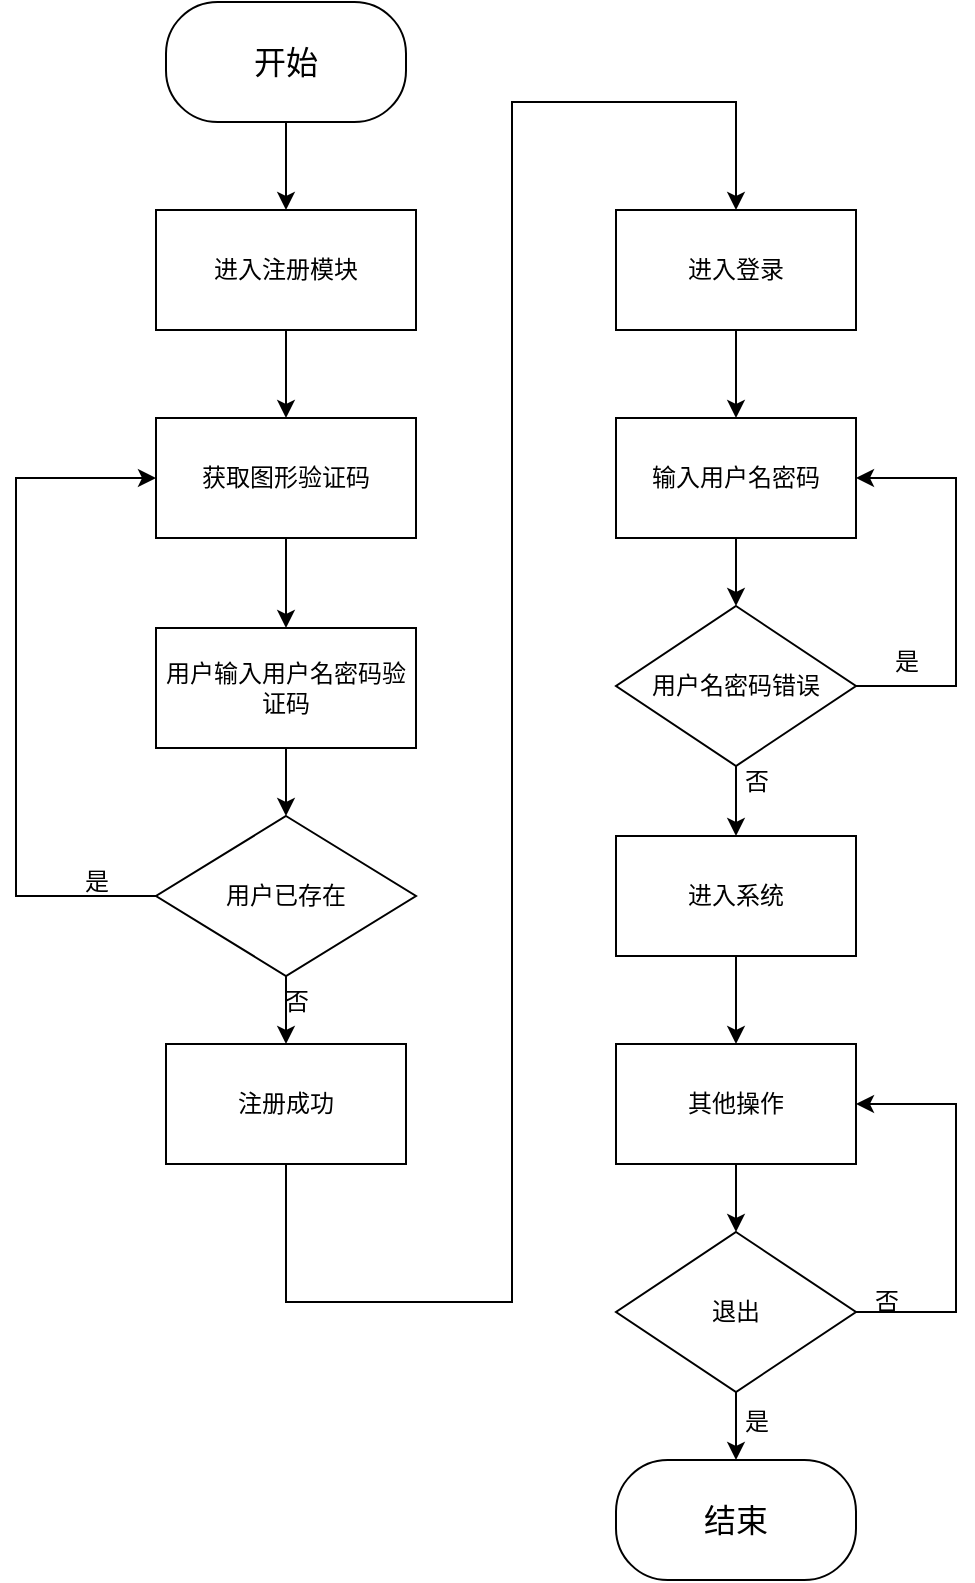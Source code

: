 <mxfile>
    <diagram id="utQAnZ7Tl9ALv5vLHOke" name="第 1 页">
        <mxGraphModel dx="2104" dy="959" grid="1" gridSize="10" guides="1" tooltips="1" connect="1" arrows="1" fold="1" page="0" pageScale="1" pageWidth="827" pageHeight="1169" math="0" shadow="0">
            <root>
                <mxCell id="0"/>
                <mxCell id="1" parent="0"/>
                <mxCell id="39" style="edgeStyle=none;html=1;exitX=0.5;exitY=1;exitDx=0;exitDy=0;entryX=0.5;entryY=0;entryDx=0;entryDy=0;fontSize=12;" edge="1" parent="1" source="2" target="5">
                    <mxGeometry relative="1" as="geometry"/>
                </mxCell>
                <mxCell id="2" value="开始" style="whiteSpace=wrap;html=1;fillColor=none;rounded=1;arcSize=43;fontSize=16;flipV=0;" vertex="1" parent="1">
                    <mxGeometry x="-35" y="150" width="120" height="60" as="geometry"/>
                </mxCell>
                <mxCell id="40" style="edgeStyle=none;html=1;exitX=0.5;exitY=1;exitDx=0;exitDy=0;entryX=0.5;entryY=0;entryDx=0;entryDy=0;fontSize=12;" edge="1" parent="1" source="5" target="6">
                    <mxGeometry relative="1" as="geometry"/>
                </mxCell>
                <mxCell id="5" value="进入注册模块" style="rounded=0;whiteSpace=wrap;html=1;fontSize=12;fillColor=none;flipV=0;" vertex="1" parent="1">
                    <mxGeometry x="-40" y="254" width="130" height="60" as="geometry"/>
                </mxCell>
                <mxCell id="41" style="edgeStyle=none;html=1;exitX=0.5;exitY=1;exitDx=0;exitDy=0;entryX=0.5;entryY=0;entryDx=0;entryDy=0;fontSize=12;" edge="1" parent="1" source="6" target="10">
                    <mxGeometry relative="1" as="geometry"/>
                </mxCell>
                <mxCell id="6" value="获取图形验证码" style="rounded=0;whiteSpace=wrap;html=1;fontSize=12;fillColor=none;flipV=0;" vertex="1" parent="1">
                    <mxGeometry x="-40" y="358" width="130" height="60" as="geometry"/>
                </mxCell>
                <mxCell id="42" style="edgeStyle=none;html=1;exitX=0.5;exitY=1;exitDx=0;exitDy=0;entryX=0.5;entryY=0;entryDx=0;entryDy=0;fontSize=12;" edge="1" parent="1" source="10" target="12">
                    <mxGeometry relative="1" as="geometry"/>
                </mxCell>
                <mxCell id="10" value="用户输入用户名密码验证码" style="rounded=0;whiteSpace=wrap;html=1;fontSize=12;fillColor=none;flipV=0;" vertex="1" parent="1">
                    <mxGeometry x="-40" y="463" width="130" height="60" as="geometry"/>
                </mxCell>
                <mxCell id="43" style="edgeStyle=none;html=1;exitX=0.5;exitY=1;exitDx=0;exitDy=0;entryX=0.5;entryY=0;entryDx=0;entryDy=0;fontSize=12;" edge="1" parent="1" source="12" target="14">
                    <mxGeometry relative="1" as="geometry"/>
                </mxCell>
                <mxCell id="49" style="edgeStyle=orthogonalEdgeStyle;rounded=0;html=1;exitX=0;exitY=0.5;exitDx=0;exitDy=0;entryX=0;entryY=0.5;entryDx=0;entryDy=0;fontSize=12;" edge="1" parent="1" source="12" target="6">
                    <mxGeometry relative="1" as="geometry">
                        <Array as="points">
                            <mxPoint x="-110" y="597"/>
                            <mxPoint x="-110" y="388"/>
                        </Array>
                    </mxGeometry>
                </mxCell>
                <mxCell id="12" value="用户已存在" style="rhombus;whiteSpace=wrap;html=1;rounded=0;fontSize=12;fillColor=none;flipV=0;" vertex="1" parent="1">
                    <mxGeometry x="-40" y="557" width="130" height="80" as="geometry"/>
                </mxCell>
                <mxCell id="50" style="edgeStyle=orthogonalEdgeStyle;rounded=0;html=1;entryX=0.5;entryY=0;entryDx=0;entryDy=0;fontSize=12;exitX=0.5;exitY=1;exitDx=0;exitDy=0;" edge="1" parent="1" source="14" target="16">
                    <mxGeometry relative="1" as="geometry">
                        <Array as="points">
                            <mxPoint x="25" y="800"/>
                            <mxPoint x="138" y="800"/>
                            <mxPoint x="138" y="200"/>
                            <mxPoint x="250" y="200"/>
                        </Array>
                    </mxGeometry>
                </mxCell>
                <mxCell id="14" value="注册成功" style="whiteSpace=wrap;html=1;rounded=0;fontSize=12;fillColor=none;flipV=0;" vertex="1" parent="1">
                    <mxGeometry x="-35" y="671" width="120" height="60" as="geometry"/>
                </mxCell>
                <mxCell id="53" style="edgeStyle=orthogonalEdgeStyle;rounded=0;html=1;exitX=0.5;exitY=1;exitDx=0;exitDy=0;entryX=0.5;entryY=0;entryDx=0;entryDy=0;fontSize=12;" edge="1" parent="1" source="16" target="18">
                    <mxGeometry relative="1" as="geometry"/>
                </mxCell>
                <mxCell id="16" value="进入登录" style="whiteSpace=wrap;html=1;rounded=0;fontSize=12;fillColor=none;flipV=0;" vertex="1" parent="1">
                    <mxGeometry x="190" y="254" width="120" height="60" as="geometry"/>
                </mxCell>
                <mxCell id="54" style="edgeStyle=orthogonalEdgeStyle;rounded=0;html=1;exitX=0.5;exitY=1;exitDx=0;exitDy=0;entryX=0.5;entryY=0;entryDx=0;entryDy=0;fontSize=12;" edge="1" parent="1" source="18" target="24">
                    <mxGeometry relative="1" as="geometry"/>
                </mxCell>
                <mxCell id="18" value="输入用户名密码" style="whiteSpace=wrap;html=1;rounded=0;fontSize=12;fillColor=none;flipV=0;" vertex="1" parent="1">
                    <mxGeometry x="190" y="358" width="120" height="60" as="geometry"/>
                </mxCell>
                <mxCell id="55" style="edgeStyle=orthogonalEdgeStyle;rounded=0;html=1;exitX=0.5;exitY=1;exitDx=0;exitDy=0;entryX=0.5;entryY=0;entryDx=0;entryDy=0;fontSize=12;" edge="1" parent="1" source="24" target="26">
                    <mxGeometry relative="1" as="geometry"/>
                </mxCell>
                <mxCell id="60" style="edgeStyle=orthogonalEdgeStyle;rounded=0;html=1;entryX=1;entryY=0.5;entryDx=0;entryDy=0;fontSize=12;" edge="1" parent="1" source="24" target="18">
                    <mxGeometry relative="1" as="geometry">
                        <Array as="points">
                            <mxPoint x="360" y="492"/>
                            <mxPoint x="360" y="388"/>
                        </Array>
                    </mxGeometry>
                </mxCell>
                <mxCell id="24" value="用户名密码错误" style="rhombus;whiteSpace=wrap;html=1;rounded=0;fontSize=12;fillColor=none;flipV=0;" vertex="1" parent="1">
                    <mxGeometry x="190" y="452" width="120" height="80" as="geometry"/>
                </mxCell>
                <mxCell id="56" style="edgeStyle=orthogonalEdgeStyle;rounded=0;html=1;exitX=0.5;exitY=1;exitDx=0;exitDy=0;entryX=0.5;entryY=0;entryDx=0;entryDy=0;fontSize=12;" edge="1" parent="1" source="26" target="28">
                    <mxGeometry relative="1" as="geometry"/>
                </mxCell>
                <mxCell id="26" value="进入系统" style="whiteSpace=wrap;html=1;rounded=0;fontSize=12;fillColor=none;flipV=0;" vertex="1" parent="1">
                    <mxGeometry x="190" y="567" width="120" height="60" as="geometry"/>
                </mxCell>
                <mxCell id="57" style="edgeStyle=orthogonalEdgeStyle;rounded=0;html=1;exitX=0.5;exitY=1;exitDx=0;exitDy=0;entryX=0.5;entryY=0;entryDx=0;entryDy=0;fontSize=12;" edge="1" parent="1" source="28" target="32">
                    <mxGeometry relative="1" as="geometry"/>
                </mxCell>
                <mxCell id="28" value="其他操作" style="whiteSpace=wrap;html=1;rounded=0;fontSize=12;fillColor=none;flipV=0;" vertex="1" parent="1">
                    <mxGeometry x="190" y="671" width="120" height="60" as="geometry"/>
                </mxCell>
                <mxCell id="58" style="edgeStyle=orthogonalEdgeStyle;rounded=0;html=1;exitX=0.5;exitY=1;exitDx=0;exitDy=0;entryX=0.5;entryY=0;entryDx=0;entryDy=0;fontSize=12;" edge="1" parent="1" source="32" target="34">
                    <mxGeometry relative="1" as="geometry"/>
                </mxCell>
                <mxCell id="62" style="edgeStyle=orthogonalEdgeStyle;rounded=0;html=1;exitX=1;exitY=0.5;exitDx=0;exitDy=0;entryX=1;entryY=0.5;entryDx=0;entryDy=0;fontSize=12;" edge="1" parent="1" source="32" target="28">
                    <mxGeometry relative="1" as="geometry">
                        <Array as="points">
                            <mxPoint x="360" y="805"/>
                            <mxPoint x="360" y="701"/>
                        </Array>
                    </mxGeometry>
                </mxCell>
                <mxCell id="32" value="退出" style="rhombus;whiteSpace=wrap;html=1;rounded=0;fontSize=12;fillColor=none;flipV=0;" vertex="1" parent="1">
                    <mxGeometry x="190" y="765" width="120" height="80" as="geometry"/>
                </mxCell>
                <mxCell id="34" value="结束" style="whiteSpace=wrap;html=1;fillColor=none;rounded=1;arcSize=43;fontSize=16;flipV=0;" vertex="1" parent="1">
                    <mxGeometry x="190" y="879" width="120" height="60" as="geometry"/>
                </mxCell>
                <mxCell id="44" value="否" style="text;html=1;align=center;verticalAlign=middle;resizable=0;points=[];autosize=1;strokeColor=none;fillColor=none;rounded=0;fontSize=12;" vertex="1" parent="1">
                    <mxGeometry x="15" y="640" width="30" height="20" as="geometry"/>
                </mxCell>
                <mxCell id="48" value="是" style="text;html=1;align=center;verticalAlign=middle;resizable=0;points=[];autosize=1;strokeColor=none;fillColor=none;rounded=0;fontSize=12;" vertex="1" parent="1">
                    <mxGeometry x="-85" y="580" width="30" height="20" as="geometry"/>
                </mxCell>
                <mxCell id="59" value="否" style="text;html=1;align=center;verticalAlign=middle;resizable=0;points=[];autosize=1;strokeColor=none;fillColor=none;rounded=0;fontSize=12;" vertex="1" parent="1">
                    <mxGeometry x="245" y="530" width="30" height="20" as="geometry"/>
                </mxCell>
                <mxCell id="61" value="是" style="text;html=1;align=center;verticalAlign=middle;resizable=0;points=[];autosize=1;strokeColor=none;fillColor=none;rounded=0;fontSize=12;" vertex="1" parent="1">
                    <mxGeometry x="320" y="470" width="30" height="20" as="geometry"/>
                </mxCell>
                <mxCell id="63" value="否" style="text;html=1;align=center;verticalAlign=middle;resizable=0;points=[];autosize=1;strokeColor=none;fillColor=none;rounded=0;fontSize=12;" vertex="1" parent="1">
                    <mxGeometry x="310" y="790" width="30" height="20" as="geometry"/>
                </mxCell>
                <mxCell id="64" value="是" style="text;html=1;align=center;verticalAlign=middle;resizable=0;points=[];autosize=1;strokeColor=none;fillColor=none;rounded=0;fontSize=12;" vertex="1" parent="1">
                    <mxGeometry x="245" y="850" width="30" height="20" as="geometry"/>
                </mxCell>
            </root>
        </mxGraphModel>
    </diagram>
</mxfile>